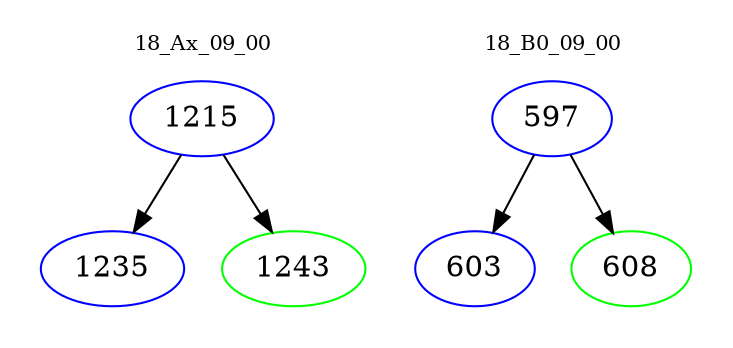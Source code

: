 digraph{
subgraph cluster_0 {
color = white
label = "18_Ax_09_00";
fontsize=10;
T0_1215 [label="1215", color="blue"]
T0_1215 -> T0_1235 [color="black"]
T0_1235 [label="1235", color="blue"]
T0_1215 -> T0_1243 [color="black"]
T0_1243 [label="1243", color="green"]
}
subgraph cluster_1 {
color = white
label = "18_B0_09_00";
fontsize=10;
T1_597 [label="597", color="blue"]
T1_597 -> T1_603 [color="black"]
T1_603 [label="603", color="blue"]
T1_597 -> T1_608 [color="black"]
T1_608 [label="608", color="green"]
}
}
